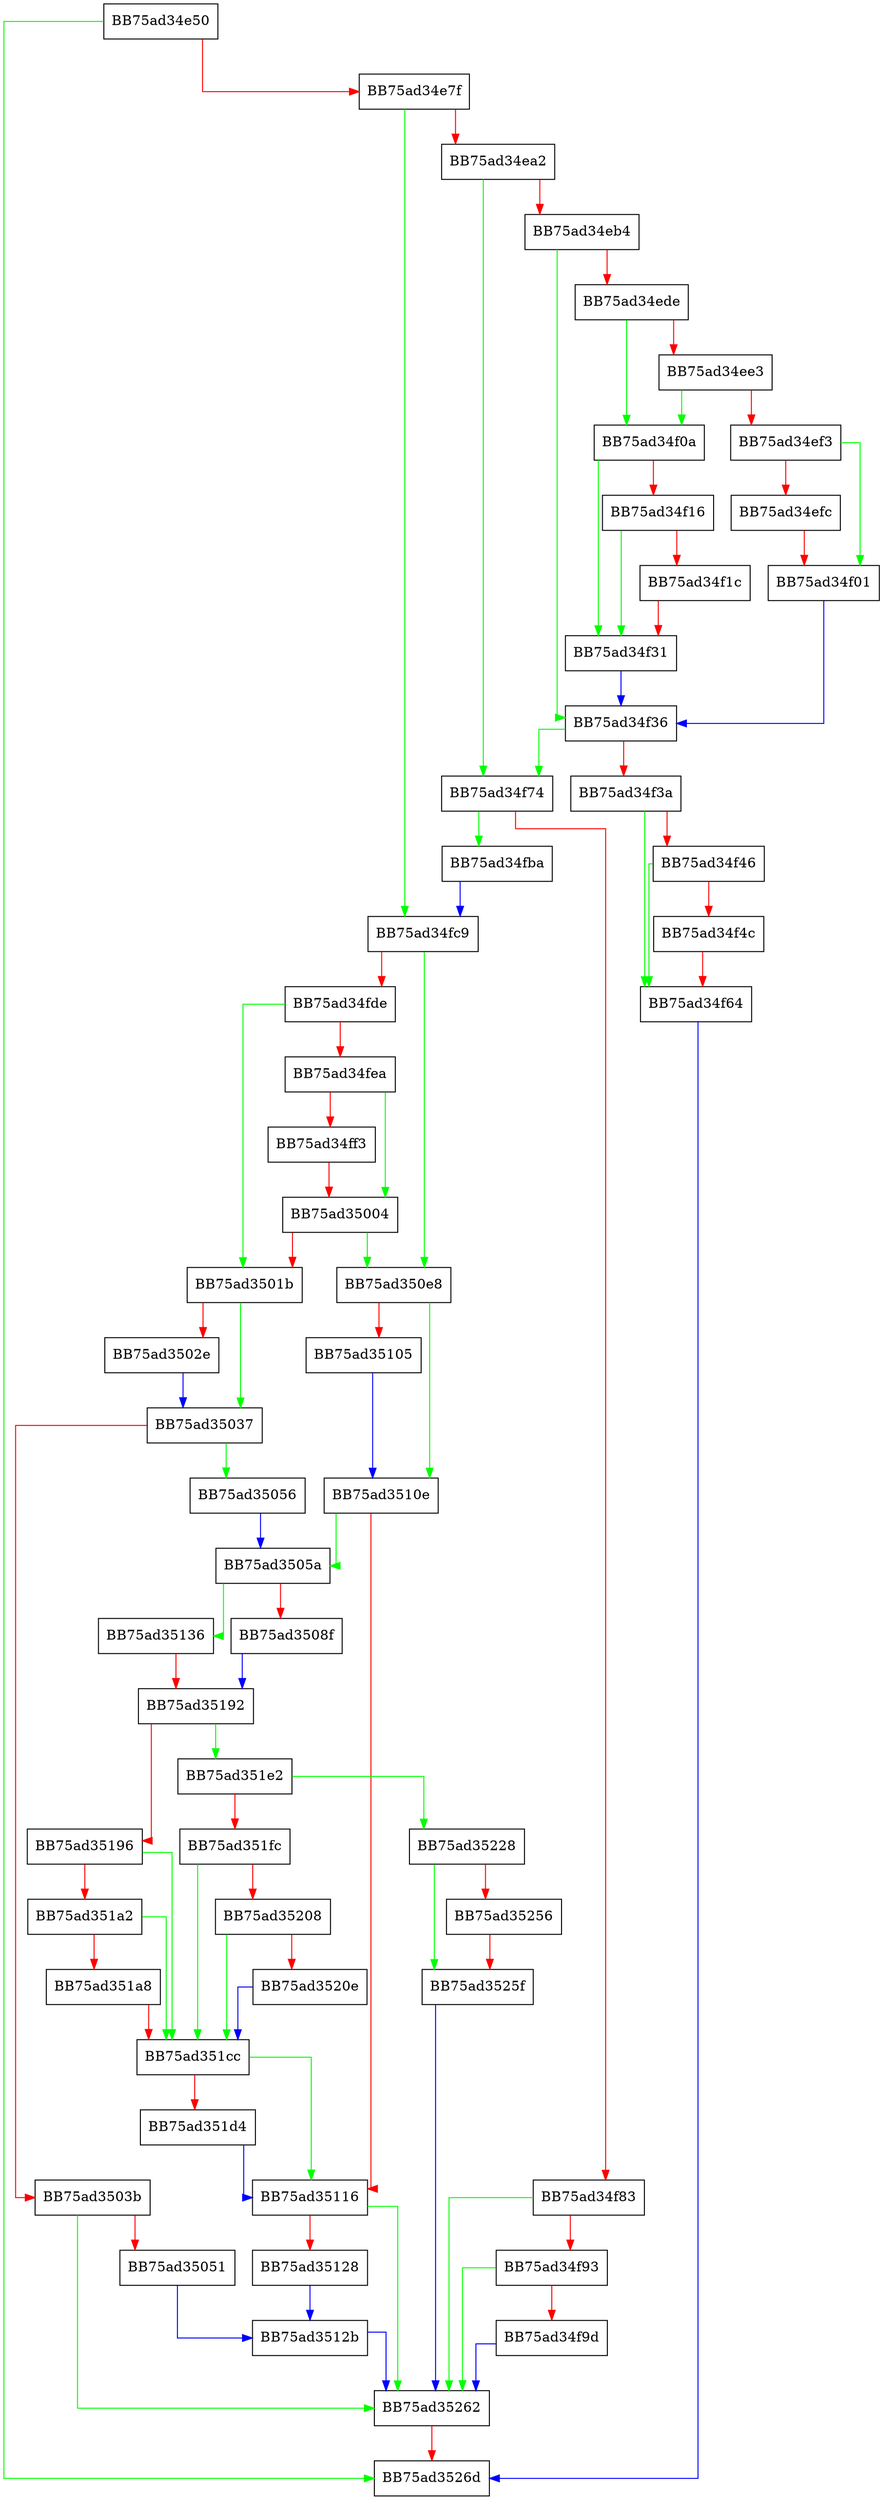 digraph Initialize {
  node [shape="box"];
  graph [splines=ortho];
  BB75ad34e50 -> BB75ad3526d [color="green"];
  BB75ad34e50 -> BB75ad34e7f [color="red"];
  BB75ad34e7f -> BB75ad34fc9 [color="green"];
  BB75ad34e7f -> BB75ad34ea2 [color="red"];
  BB75ad34ea2 -> BB75ad34f74 [color="green"];
  BB75ad34ea2 -> BB75ad34eb4 [color="red"];
  BB75ad34eb4 -> BB75ad34f36 [color="green"];
  BB75ad34eb4 -> BB75ad34ede [color="red"];
  BB75ad34ede -> BB75ad34f0a [color="green"];
  BB75ad34ede -> BB75ad34ee3 [color="red"];
  BB75ad34ee3 -> BB75ad34f0a [color="green"];
  BB75ad34ee3 -> BB75ad34ef3 [color="red"];
  BB75ad34ef3 -> BB75ad34f01 [color="green"];
  BB75ad34ef3 -> BB75ad34efc [color="red"];
  BB75ad34efc -> BB75ad34f01 [color="red"];
  BB75ad34f01 -> BB75ad34f36 [color="blue"];
  BB75ad34f0a -> BB75ad34f31 [color="green"];
  BB75ad34f0a -> BB75ad34f16 [color="red"];
  BB75ad34f16 -> BB75ad34f31 [color="green"];
  BB75ad34f16 -> BB75ad34f1c [color="red"];
  BB75ad34f1c -> BB75ad34f31 [color="red"];
  BB75ad34f31 -> BB75ad34f36 [color="blue"];
  BB75ad34f36 -> BB75ad34f74 [color="green"];
  BB75ad34f36 -> BB75ad34f3a [color="red"];
  BB75ad34f3a -> BB75ad34f64 [color="green"];
  BB75ad34f3a -> BB75ad34f46 [color="red"];
  BB75ad34f46 -> BB75ad34f64 [color="green"];
  BB75ad34f46 -> BB75ad34f4c [color="red"];
  BB75ad34f4c -> BB75ad34f64 [color="red"];
  BB75ad34f64 -> BB75ad3526d [color="blue"];
  BB75ad34f74 -> BB75ad34fba [color="green"];
  BB75ad34f74 -> BB75ad34f83 [color="red"];
  BB75ad34f83 -> BB75ad35262 [color="green"];
  BB75ad34f83 -> BB75ad34f93 [color="red"];
  BB75ad34f93 -> BB75ad35262 [color="green"];
  BB75ad34f93 -> BB75ad34f9d [color="red"];
  BB75ad34f9d -> BB75ad35262 [color="blue"];
  BB75ad34fba -> BB75ad34fc9 [color="blue"];
  BB75ad34fc9 -> BB75ad350e8 [color="green"];
  BB75ad34fc9 -> BB75ad34fde [color="red"];
  BB75ad34fde -> BB75ad3501b [color="green"];
  BB75ad34fde -> BB75ad34fea [color="red"];
  BB75ad34fea -> BB75ad35004 [color="green"];
  BB75ad34fea -> BB75ad34ff3 [color="red"];
  BB75ad34ff3 -> BB75ad35004 [color="red"];
  BB75ad35004 -> BB75ad350e8 [color="green"];
  BB75ad35004 -> BB75ad3501b [color="red"];
  BB75ad3501b -> BB75ad35037 [color="green"];
  BB75ad3501b -> BB75ad3502e [color="red"];
  BB75ad3502e -> BB75ad35037 [color="blue"];
  BB75ad35037 -> BB75ad35056 [color="green"];
  BB75ad35037 -> BB75ad3503b [color="red"];
  BB75ad3503b -> BB75ad35262 [color="green"];
  BB75ad3503b -> BB75ad35051 [color="red"];
  BB75ad35051 -> BB75ad3512b [color="blue"];
  BB75ad35056 -> BB75ad3505a [color="blue"];
  BB75ad3505a -> BB75ad35136 [color="green"];
  BB75ad3505a -> BB75ad3508f [color="red"];
  BB75ad3508f -> BB75ad35192 [color="blue"];
  BB75ad350e8 -> BB75ad3510e [color="green"];
  BB75ad350e8 -> BB75ad35105 [color="red"];
  BB75ad35105 -> BB75ad3510e [color="blue"];
  BB75ad3510e -> BB75ad3505a [color="green"];
  BB75ad3510e -> BB75ad35116 [color="red"];
  BB75ad35116 -> BB75ad35262 [color="green"];
  BB75ad35116 -> BB75ad35128 [color="red"];
  BB75ad35128 -> BB75ad3512b [color="blue"];
  BB75ad3512b -> BB75ad35262 [color="blue"];
  BB75ad35136 -> BB75ad35192 [color="red"];
  BB75ad35192 -> BB75ad351e2 [color="green"];
  BB75ad35192 -> BB75ad35196 [color="red"];
  BB75ad35196 -> BB75ad351cc [color="green"];
  BB75ad35196 -> BB75ad351a2 [color="red"];
  BB75ad351a2 -> BB75ad351cc [color="green"];
  BB75ad351a2 -> BB75ad351a8 [color="red"];
  BB75ad351a8 -> BB75ad351cc [color="red"];
  BB75ad351cc -> BB75ad35116 [color="green"];
  BB75ad351cc -> BB75ad351d4 [color="red"];
  BB75ad351d4 -> BB75ad35116 [color="blue"];
  BB75ad351e2 -> BB75ad35228 [color="green"];
  BB75ad351e2 -> BB75ad351fc [color="red"];
  BB75ad351fc -> BB75ad351cc [color="green"];
  BB75ad351fc -> BB75ad35208 [color="red"];
  BB75ad35208 -> BB75ad351cc [color="green"];
  BB75ad35208 -> BB75ad3520e [color="red"];
  BB75ad3520e -> BB75ad351cc [color="blue"];
  BB75ad35228 -> BB75ad3525f [color="green"];
  BB75ad35228 -> BB75ad35256 [color="red"];
  BB75ad35256 -> BB75ad3525f [color="red"];
  BB75ad3525f -> BB75ad35262 [color="blue"];
  BB75ad35262 -> BB75ad3526d [color="red"];
}